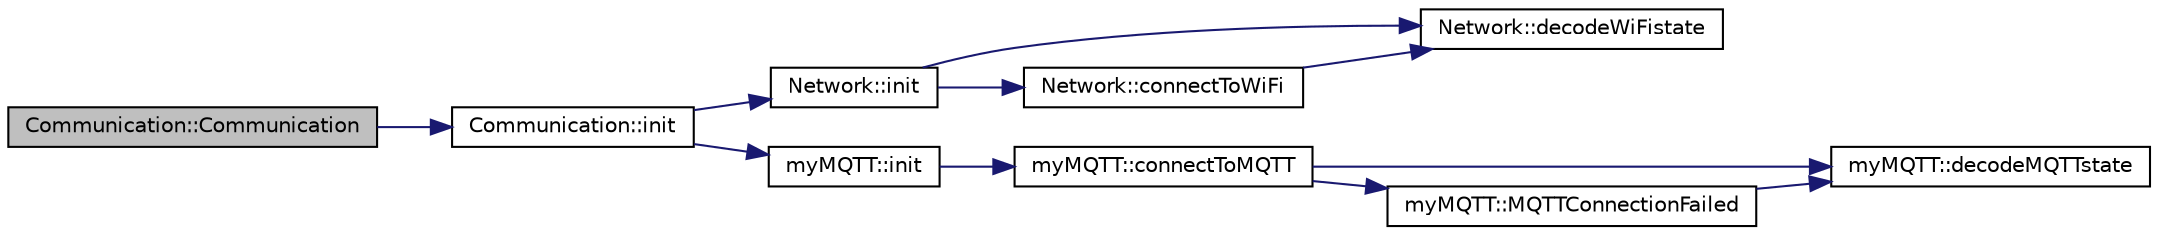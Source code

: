 digraph "Communication::Communication"
{
 // LATEX_PDF_SIZE
  edge [fontname="Helvetica",fontsize="10",labelfontname="Helvetica",labelfontsize="10"];
  node [fontname="Helvetica",fontsize="10",shape=record];
  rankdir="LR";
  Node0 [label="Communication::Communication",height=0.2,width=0.4,color="black", fillcolor="grey75", style="filled", fontcolor="black",tooltip="Construct a new Communication object."];
  Node0 -> Node1 [color="midnightblue",fontsize="10",style="solid",fontname="Helvetica"];
  Node1 [label="Communication::init",height=0.2,width=0.4,color="black", fillcolor="white", style="filled",URL="$class_communication.html#aa526fb8aa735ea4457dc56d1f0a4fe00",tooltip="Initializes the Hard- and Software for WLAN and MQTT-Connection."];
  Node1 -> Node2 [color="midnightblue",fontsize="10",style="solid",fontname="Helvetica"];
  Node2 [label="Network::init",height=0.2,width=0.4,color="black", fillcolor="white", style="filled",URL="$class_network.html#a92193e6fe7a1dc2c7a42d9c9cfed81ed",tooltip="Intitialize WLan-Hardware."];
  Node2 -> Node3 [color="midnightblue",fontsize="10",style="solid",fontname="Helvetica"];
  Node3 [label="Network::decodeWiFistate",height=0.2,width=0.4,color="black", fillcolor="white", style="filled",URL="$class_network.html#a31ebd477ecb0f08f85b7fa52b9f2bb7a",tooltip="Decodes the Error Values from Wifi status() and returns a description."];
  Node2 -> Node4 [color="midnightblue",fontsize="10",style="solid",fontname="Helvetica"];
  Node4 [label="Network::connectToWiFi",height=0.2,width=0.4,color="black", fillcolor="white", style="filled",URL="$class_network.html#ad7fff536b31740411da0e7c8f281eda9",tooltip="Connects to a WiFi with the given Credential."];
  Node4 -> Node3 [color="midnightblue",fontsize="10",style="solid",fontname="Helvetica"];
  Node1 -> Node5 [color="midnightblue",fontsize="10",style="solid",fontname="Helvetica"];
  Node5 [label="myMQTT::init",height=0.2,width=0.4,color="black", fillcolor="white", style="filled",URL="$classmy_m_q_t_t.html#a5f19e4308e3dc2d748291d3ca1cd9228",tooltip=" "];
  Node5 -> Node6 [color="midnightblue",fontsize="10",style="solid",fontname="Helvetica"];
  Node6 [label="myMQTT::connectToMQTT",height=0.2,width=0.4,color="black", fillcolor="white", style="filled",URL="$classmy_m_q_t_t.html#a6d495c08a06513954b95d961f0595959",tooltip="Connects to the MQTT-server."];
  Node6 -> Node7 [color="midnightblue",fontsize="10",style="solid",fontname="Helvetica"];
  Node7 [label="myMQTT::decodeMQTTstate",height=0.2,width=0.4,color="black", fillcolor="white", style="filled",URL="$classmy_m_q_t_t.html#ae4372969b093a2487479005ccb398cbc",tooltip="Decodes the Error Values from MQTT state() and returns a description."];
  Node6 -> Node8 [color="midnightblue",fontsize="10",style="solid",fontname="Helvetica"];
  Node8 [label="myMQTT::MQTTConnectionFailed",height=0.2,width=0.4,color="black", fillcolor="white", style="filled",URL="$classmy_m_q_t_t.html#a260a10a835dc83e7268bc901c5a45a00",tooltip="Writes Error-Message about MQTT connection."];
  Node8 -> Node7 [color="midnightblue",fontsize="10",style="solid",fontname="Helvetica"];
}

